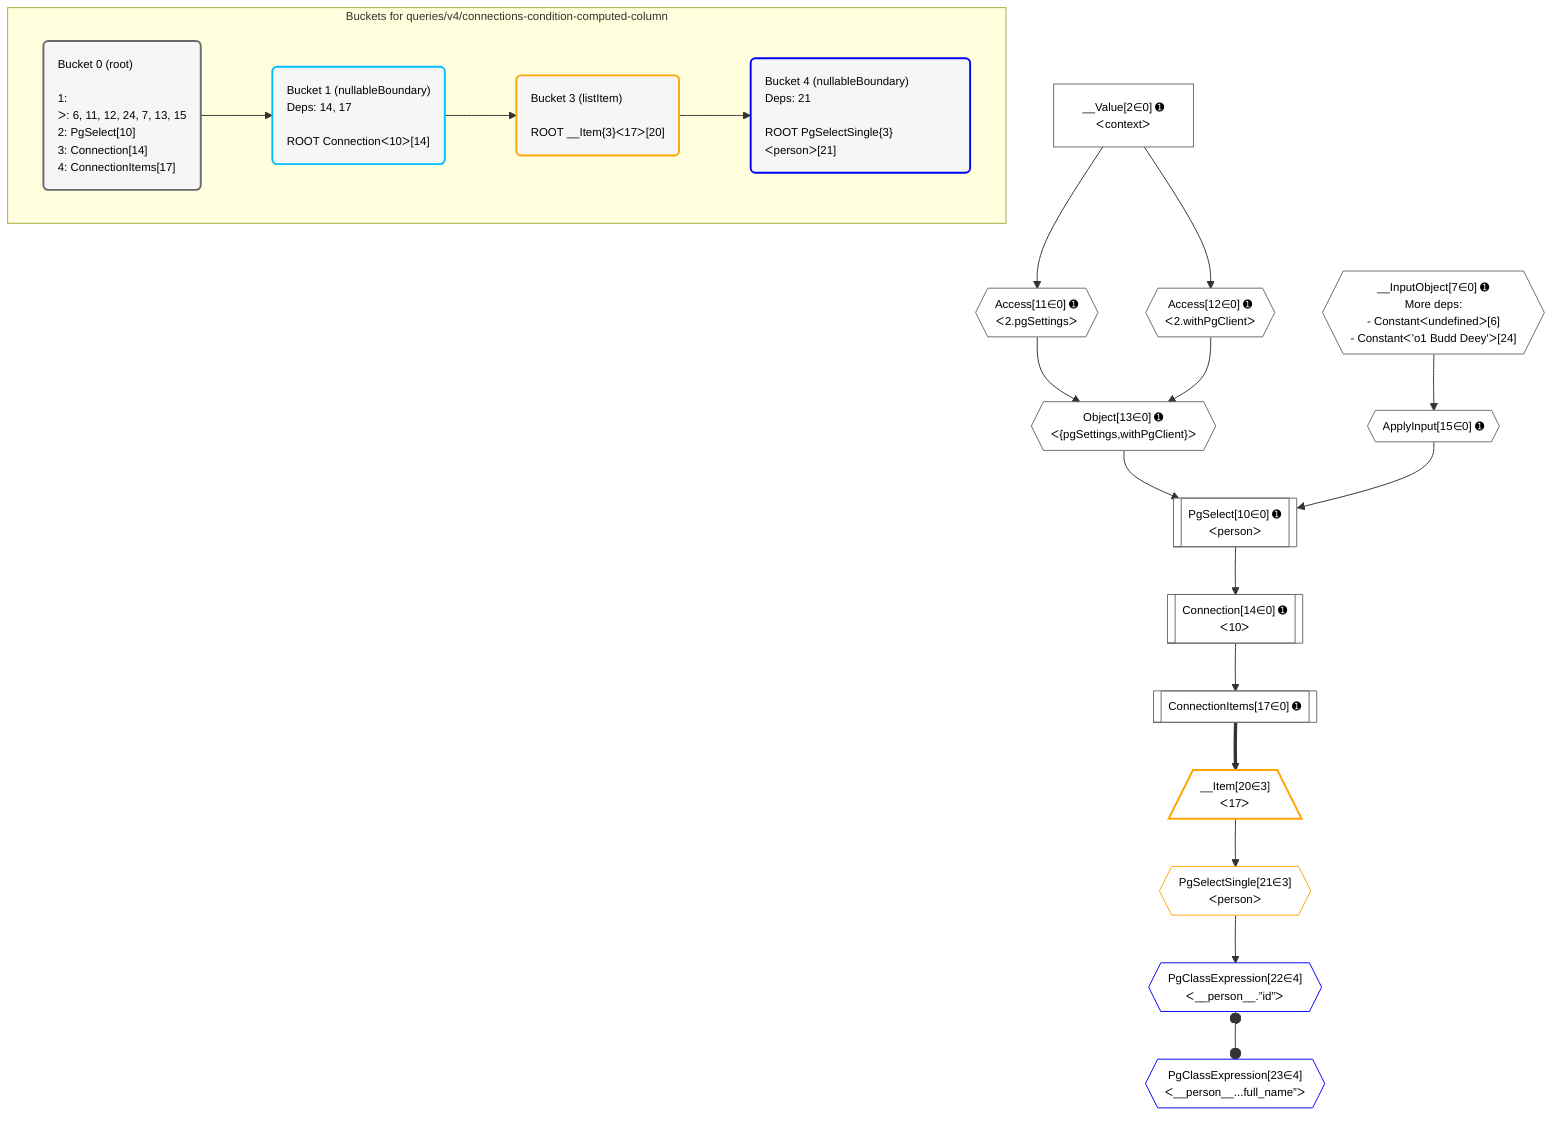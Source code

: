 %%{init: {'themeVariables': { 'fontSize': '12px'}}}%%
graph TD
    classDef path fill:#eee,stroke:#000,color:#000
    classDef plan fill:#fff,stroke-width:1px,color:#000
    classDef itemplan fill:#fff,stroke-width:2px,color:#000
    classDef unbatchedplan fill:#dff,stroke-width:1px,color:#000
    classDef sideeffectplan fill:#fcc,stroke-width:2px,color:#000
    classDef bucket fill:#f6f6f6,color:#000,stroke-width:2px,text-align:left

    subgraph "Buckets for queries/v4/connections-condition-computed-column"
    Bucket0("Bucket 0 (root)<br /><br />1: <br />ᐳ: 6, 11, 12, 24, 7, 13, 15<br />2: PgSelect[10]<br />3: Connection[14]<br />4: ConnectionItems[17]"):::bucket
    Bucket1("Bucket 1 (nullableBoundary)<br />Deps: 14, 17<br /><br />ROOT Connectionᐸ10ᐳ[14]"):::bucket
    Bucket3("Bucket 3 (listItem)<br /><br />ROOT __Item{3}ᐸ17ᐳ[20]"):::bucket
    Bucket4("Bucket 4 (nullableBoundary)<br />Deps: 21<br /><br />ROOT PgSelectSingle{3}ᐸpersonᐳ[21]"):::bucket
    end
    Bucket0 --> Bucket1
    Bucket1 --> Bucket3
    Bucket3 --> Bucket4

    %% plan dependencies
    __InputObject7{{"__InputObject[7∈0] ➊<br />More deps:<br />- Constantᐸundefinedᐳ[6]<br />- Constantᐸ'o1 Budd Deey'ᐳ[24]"}}:::plan
    PgSelect10[["PgSelect[10∈0] ➊<br />ᐸpersonᐳ"]]:::plan
    Object13{{"Object[13∈0] ➊<br />ᐸ{pgSettings,withPgClient}ᐳ"}}:::plan
    ApplyInput15{{"ApplyInput[15∈0] ➊"}}:::plan
    Object13 & ApplyInput15 --> PgSelect10
    Access11{{"Access[11∈0] ➊<br />ᐸ2.pgSettingsᐳ"}}:::plan
    Access12{{"Access[12∈0] ➊<br />ᐸ2.withPgClientᐳ"}}:::plan
    Access11 & Access12 --> Object13
    __Value2["__Value[2∈0] ➊<br />ᐸcontextᐳ"]:::plan
    __Value2 --> Access11
    __Value2 --> Access12
    Connection14[["Connection[14∈0] ➊<br />ᐸ10ᐳ"]]:::plan
    PgSelect10 --> Connection14
    __InputObject7 --> ApplyInput15
    ConnectionItems17[["ConnectionItems[17∈0] ➊"]]:::plan
    Connection14 --> ConnectionItems17
    __Item20[/"__Item[20∈3]<br />ᐸ17ᐳ"\]:::itemplan
    ConnectionItems17 ==> __Item20
    PgSelectSingle21{{"PgSelectSingle[21∈3]<br />ᐸpersonᐳ"}}:::plan
    __Item20 --> PgSelectSingle21
    PgClassExpression22{{"PgClassExpression[22∈4]<br />ᐸ__person__.”id”ᐳ"}}:::plan
    PgSelectSingle21 --> PgClassExpression22
    PgClassExpression23{{"PgClassExpression[23∈4]<br />ᐸ__person__...full_name”ᐳ"}}:::plan
    PgClassExpression22 o--o PgClassExpression23

    %% define steps
    classDef bucket0 stroke:#696969
    class Bucket0,__Value2,__InputObject7,PgSelect10,Access11,Access12,Object13,Connection14,ApplyInput15,ConnectionItems17 bucket0
    classDef bucket1 stroke:#00bfff
    class Bucket1 bucket1
    classDef bucket3 stroke:#ffa500
    class Bucket3,__Item20,PgSelectSingle21 bucket3
    classDef bucket4 stroke:#0000ff
    class Bucket4,PgClassExpression22,PgClassExpression23 bucket4